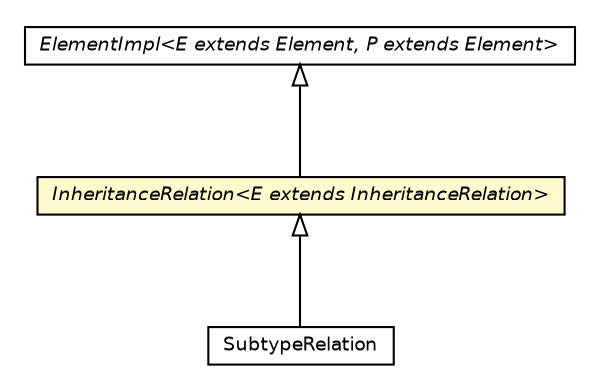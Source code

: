 #!/usr/local/bin/dot
#
# Class diagram 
# Generated by UMLGraph version 5.2 (http://www.umlgraph.org/)
#

digraph G {
	edge [fontname="Helvetica",fontsize=10,labelfontname="Helvetica",labelfontsize=10];
	node [fontname="Helvetica",fontsize=10,shape=plaintext];
	nodesep=0.25;
	ranksep=0.5;
	// chameleon.core.element.ElementImpl<E extends chameleon.core.element.Element, P extends chameleon.core.element.Element>
	c30415 [label=<<table title="chameleon.core.element.ElementImpl" border="0" cellborder="1" cellspacing="0" cellpadding="2" port="p" href="../../element/ElementImpl.html">
		<tr><td><table border="0" cellspacing="0" cellpadding="1">
<tr><td align="center" balign="center"><font face="Helvetica-Oblique"> ElementImpl&lt;E extends Element, P extends Element&gt; </font></td></tr>
		</table></td></tr>
		</table>>, fontname="Helvetica", fontcolor="black", fontsize=9.0];
	// chameleon.core.type.inheritance.SubtypeRelation
	c30558 [label=<<table title="chameleon.core.type.inheritance.SubtypeRelation" border="0" cellborder="1" cellspacing="0" cellpadding="2" port="p" href="./SubtypeRelation.html">
		<tr><td><table border="0" cellspacing="0" cellpadding="1">
<tr><td align="center" balign="center"> SubtypeRelation </td></tr>
		</table></td></tr>
		</table>>, fontname="Helvetica", fontcolor="black", fontsize=9.0];
	// chameleon.core.type.inheritance.InheritanceRelation<E extends chameleon.core.type.inheritance.InheritanceRelation>
	c30559 [label=<<table title="chameleon.core.type.inheritance.InheritanceRelation" border="0" cellborder="1" cellspacing="0" cellpadding="2" port="p" bgcolor="lemonChiffon" href="./InheritanceRelation.html">
		<tr><td><table border="0" cellspacing="0" cellpadding="1">
<tr><td align="center" balign="center"><font face="Helvetica-Oblique"> InheritanceRelation&lt;E extends InheritanceRelation&gt; </font></td></tr>
		</table></td></tr>
		</table>>, fontname="Helvetica", fontcolor="black", fontsize=9.0];
	//chameleon.core.type.inheritance.SubtypeRelation extends chameleon.core.type.inheritance.InheritanceRelation<chameleon.core.type.inheritance.SubtypeRelation>
	c30559:p -> c30558:p [dir=back,arrowtail=empty];
	//chameleon.core.type.inheritance.InheritanceRelation<E extends chameleon.core.type.inheritance.InheritanceRelation> extends chameleon.core.element.ElementImpl<E, chameleon.core.type.Type>
	c30415:p -> c30559:p [dir=back,arrowtail=empty];
}

